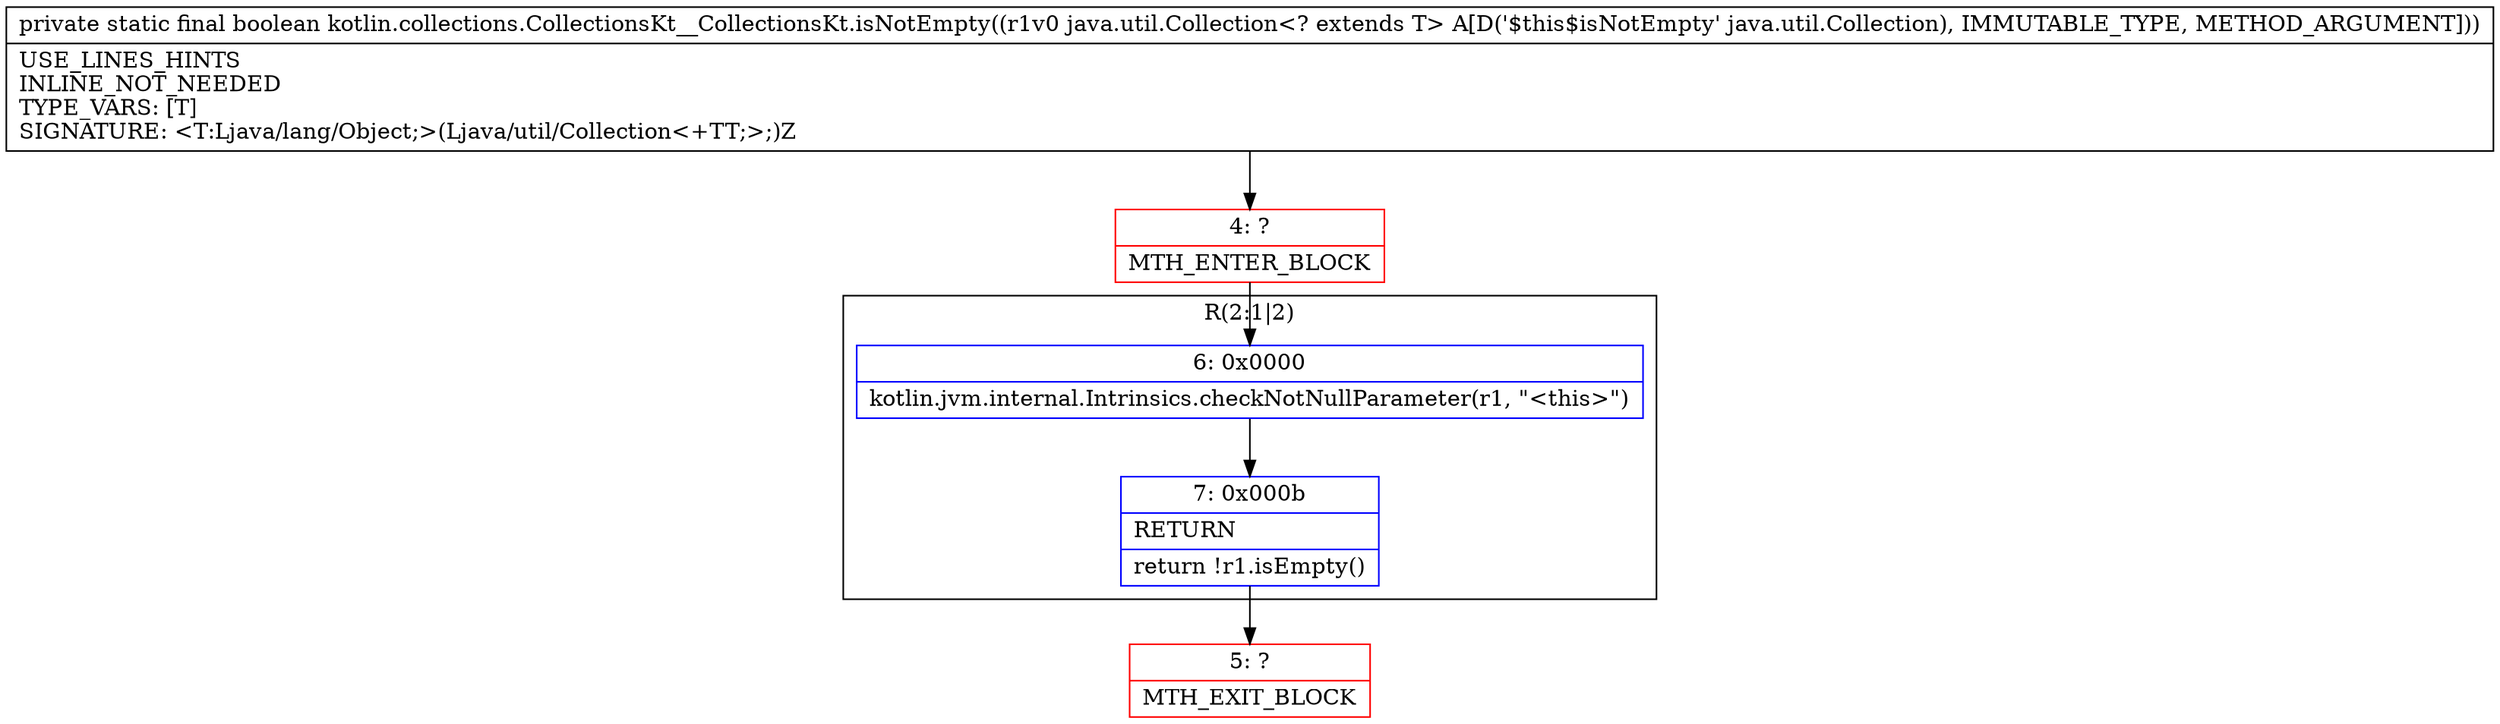 digraph "CFG forkotlin.collections.CollectionsKt__CollectionsKt.isNotEmpty(Ljava\/util\/Collection;)Z" {
subgraph cluster_Region_823664212 {
label = "R(2:1|2)";
node [shape=record,color=blue];
Node_6 [shape=record,label="{6\:\ 0x0000|kotlin.jvm.internal.Intrinsics.checkNotNullParameter(r1, \"\<this\>\")\l}"];
Node_7 [shape=record,label="{7\:\ 0x000b|RETURN\l|return !r1.isEmpty()\l}"];
}
Node_4 [shape=record,color=red,label="{4\:\ ?|MTH_ENTER_BLOCK\l}"];
Node_5 [shape=record,color=red,label="{5\:\ ?|MTH_EXIT_BLOCK\l}"];
MethodNode[shape=record,label="{private static final boolean kotlin.collections.CollectionsKt__CollectionsKt.isNotEmpty((r1v0 java.util.Collection\<? extends T\> A[D('$this$isNotEmpty' java.util.Collection), IMMUTABLE_TYPE, METHOD_ARGUMENT]))  | USE_LINES_HINTS\lINLINE_NOT_NEEDED\lTYPE_VARS: [T]\lSIGNATURE: \<T:Ljava\/lang\/Object;\>(Ljava\/util\/Collection\<+TT;\>;)Z\l}"];
MethodNode -> Node_4;Node_6 -> Node_7;
Node_7 -> Node_5;
Node_4 -> Node_6;
}

